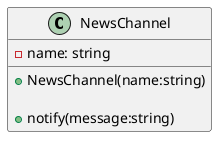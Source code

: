 @startuml Observer-Part-1

class NewsChannel
{

    - name: string

    + NewsChannel(name:string)

    + notify(message:string)

}

@enduml